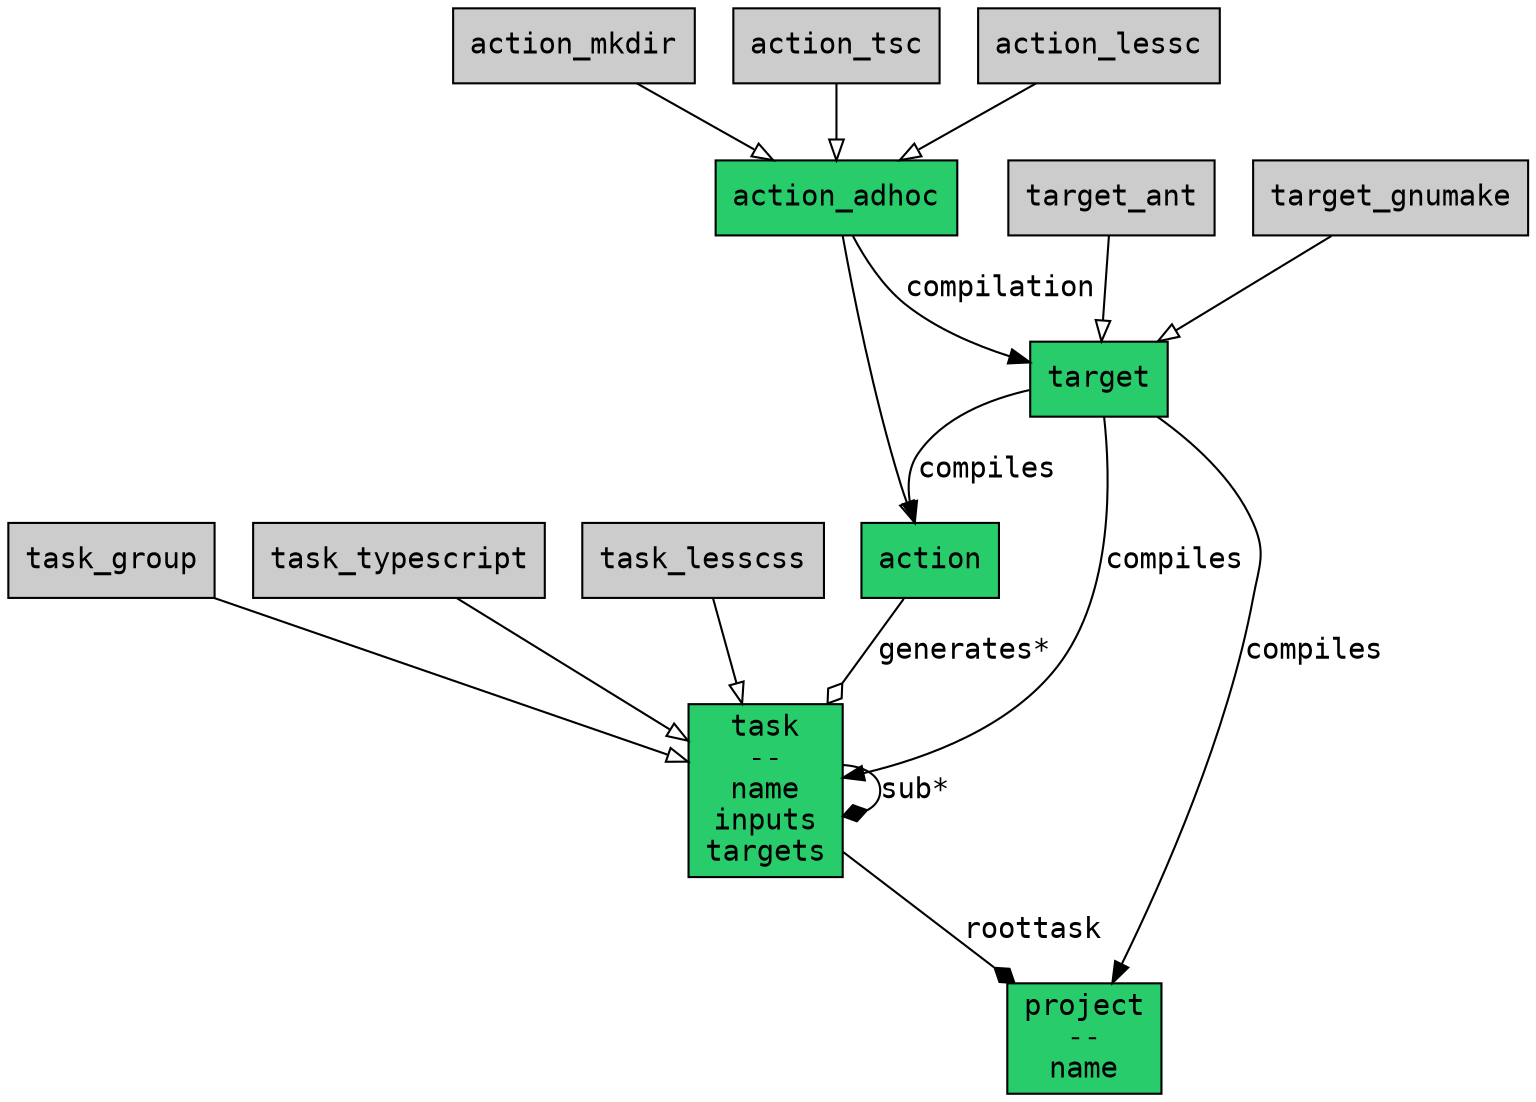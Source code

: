 digraph
{
	graph [fontname="Monospace"];
	
	node [fontname="Monospace" style="filled" fillcolor="0+0+0.8"];
	node_project [shape="box" label="project\n--\nname" fillcolor="0.4+0.8+0.8"];
	node_task [shape="box" label="task\n--\nname\ninputs\ntargets" fillcolor="0.4+0.8+0.8"];
	node_task_group [shape="box" label="task_group"];
	node_task_typescript [shape="box" label="task_typescript"];
	node_task_lesscss [shape="box" label="task_lesscss"];
	node_action [shape="box" label="action" fillcolor="0.4+0.8+0.8"];
	node_action_adhoc [shape="box" label="action_adhoc" fillcolor="0.4+0.8+0.8"];
	node_action_mkdir [shape="box" label="action_mkdir"];
	node_action_tsc [shape="box" label="action_tsc"];
	node_action_lessc [shape="box" label="action_lessc"];
	node_target [shape="box" label="target" fillcolor="0.4+0.8+0.8"];
	node_target_ant [shape="box" label="target_ant"];
	node_target_gnumake [shape="box" label="target_gnumake"];
	/*
	node_target_script [shape="box" label="target_script"];
	node_target_nodejs [shape="box" label="target_nodejs"];
	 */
	/*
	node_measurement [shape="box" label="measurement" fillcolor="0.4+0.8+0.8"];
	node_measurement_ant [shape="box" label="measurement_ant"];
	node_measurement_shell [shape="box" label="measurement_shell"];
	node_measurement_shell_unix [shape="box" label="measurement_shell_unix"];
	node_measurement_shell_win [shape="box" label="measurement_shell_win"];
	node_measurement_nodejs [shape="box" label="measurement_nodejs"];
	 */
	
	edge [fontname="Monospace"];
	node_task -> node_project [arrowhead="diamond" label="roottask"];
	node_action -> node_task [arrowhead="odiamond" label="generates*"];
	node_action_adhoc -> node_action [arrowhead="onormal"];
	node_action_mkdir -> node_action_adhoc [arrowhead="onormal"];
	node_action_tsc -> node_action_adhoc [arrowhead="onormal"];
	node_action_lessc -> node_action_adhoc [arrowhead="onormal"];
	node_task_group -> node_task [arrowhead="onormal"];
	node_task_typescript -> node_task [arrowhead="onormal"];
	node_task_lesscss -> node_task [arrowhead="onormal"];
	node_task -> node_task [arrowhead="diamond" label="sub*"];
	node_action_adhoc -> node_target [arrowhead="normal" linestyle="dotted" label="compilation"];
	node_target_ant -> node_target [arrowhead="onormal"];
	node_target_gnumake -> node_target [arrowhead="onormal"];
	/*
	node_target_script -> node_target [arrowhead="onormal"];
	node_target_nodejs -> node_target [arrowhead="onormal"];
	 */
	/*
	node_measurement -> node_action [arrowhead="normal" label="compiles"];
	node_measurement_ant -> node_measurement [arrowhead="onormal"];
	node_measurement_shell -> node_measurement [arrowhead="onormal"];
	node_measurement_nodejs -> node_measurement [arrowhead="onormal"];
	node_measurement_shell_unix -> node_measurement_shell [arrowhead="onormal"];
	node_measurement_shell_win -> node_measurement_shell [arrowhead="onormal"];
	node_target -> node_measurement [arrowhead="normal" label="uses"];
	 */
	node_target -> node_action [arrowhead="normal" label="compiles"];
	node_target -> node_task [arrowhead="normal" label="compiles"];
	node_target -> node_project [arrowhead="normal" label="compiles"];
}

